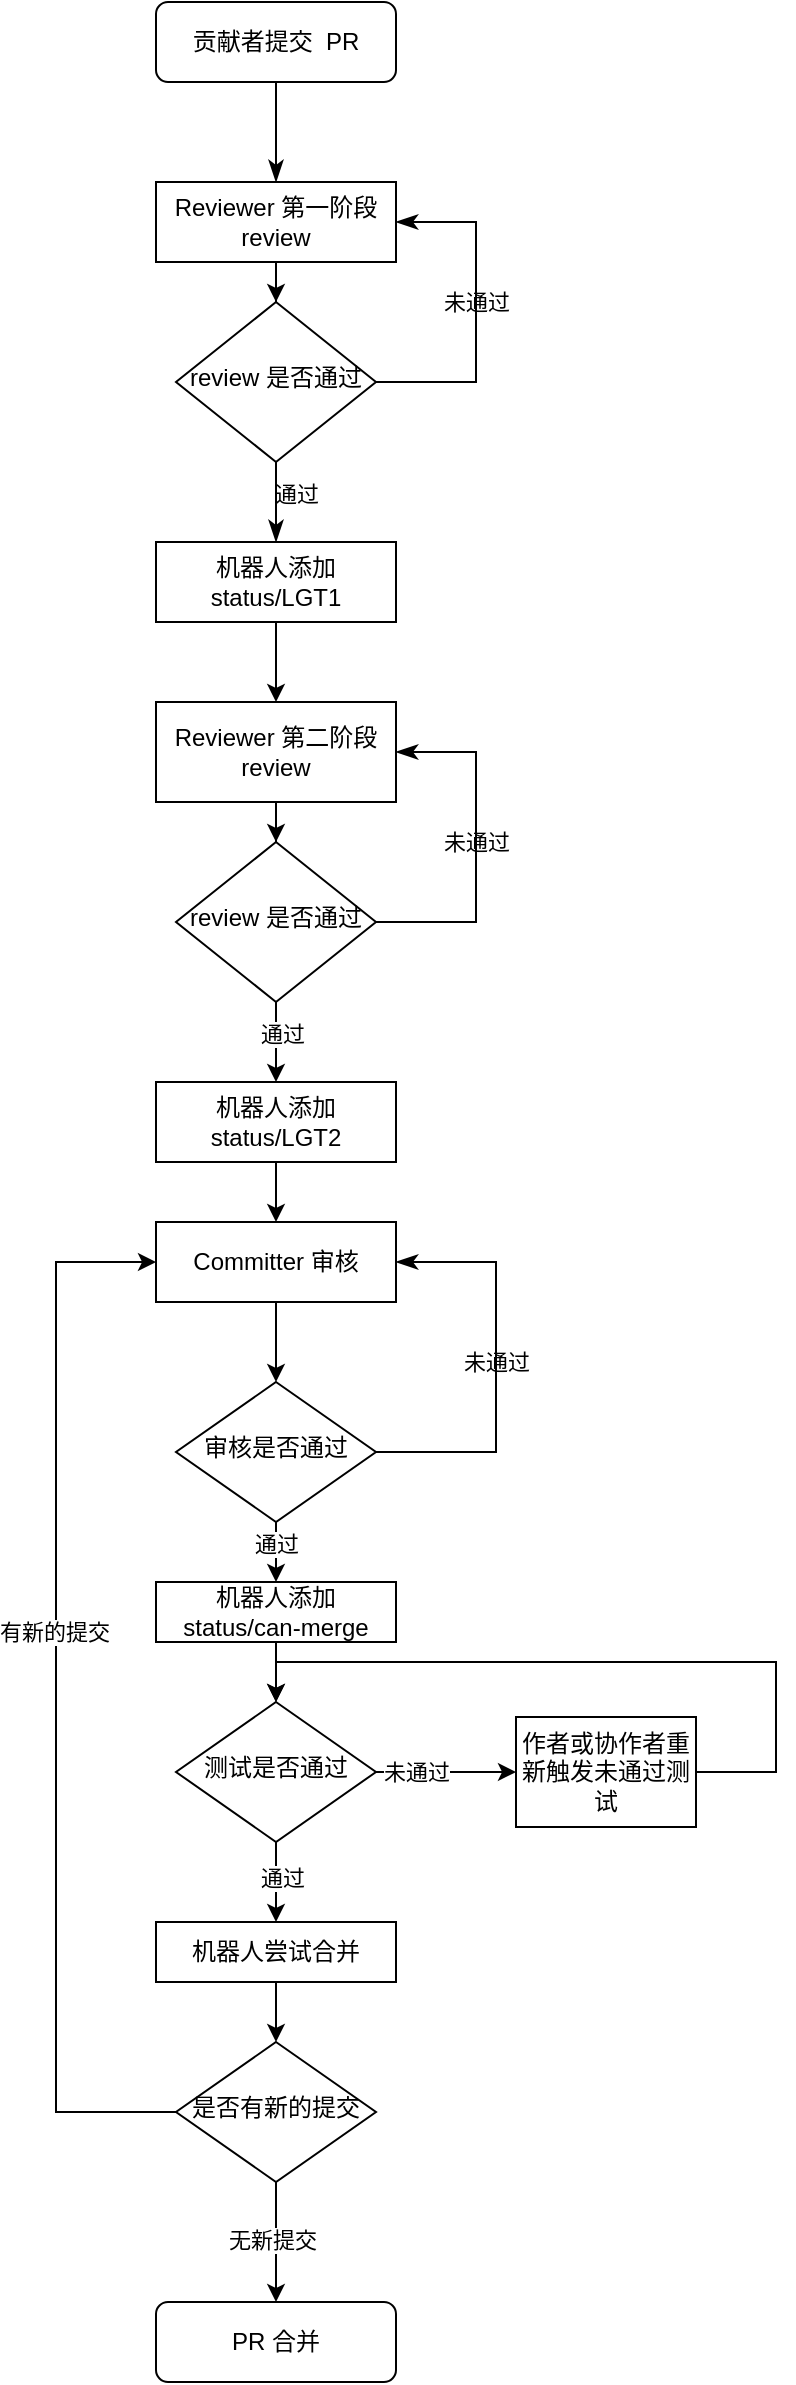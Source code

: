 <mxfile version="13.9.2" type="github">
  <diagram id="C5RBs43oDa-KdzZeNtuy" name="Page-1">
    <mxGraphModel dx="1426" dy="728" grid="1" gridSize="10" guides="1" tooltips="1" connect="1" arrows="1" fold="1" page="1" pageScale="1" pageWidth="1169" pageHeight="827" math="0" shadow="0">
      <root>
        <mxCell id="WIyWlLk6GJQsqaUBKTNV-0" />
        <mxCell id="WIyWlLk6GJQsqaUBKTNV-1" parent="WIyWlLk6GJQsqaUBKTNV-0" />
        <mxCell id="WIyWlLk6GJQsqaUBKTNV-2" value="" style="rounded=0;html=1;jettySize=auto;orthogonalLoop=1;fontSize=11;endArrow=classicThin;endFill=1;endSize=8;strokeWidth=1;shadow=0;labelBackgroundColor=none;edgeStyle=orthogonalEdgeStyle;entryX=0.5;entryY=0;entryDx=0;entryDy=0;" parent="WIyWlLk6GJQsqaUBKTNV-1" source="WIyWlLk6GJQsqaUBKTNV-3" target="LeEIv6P1fug_gj2INwmn-0" edge="1">
          <mxGeometry relative="1" as="geometry">
            <mxPoint x="220" y="170" as="targetPoint" />
          </mxGeometry>
        </mxCell>
        <mxCell id="WIyWlLk6GJQsqaUBKTNV-3" value="贡献者提交&amp;nbsp; PR" style="rounded=1;whiteSpace=wrap;html=1;fontSize=12;glass=0;strokeWidth=1;shadow=0;" parent="WIyWlLk6GJQsqaUBKTNV-1" vertex="1">
          <mxGeometry x="160" y="80" width="120" height="40" as="geometry" />
        </mxCell>
        <mxCell id="WIyWlLk6GJQsqaUBKTNV-8" value="通过" style="rounded=0;html=1;jettySize=auto;orthogonalLoop=1;fontSize=11;endArrow=classicThin;endFill=1;endSize=8;strokeWidth=1;shadow=0;labelBackgroundColor=none;edgeStyle=orthogonalEdgeStyle;entryX=0.5;entryY=0;entryDx=0;entryDy=0;" parent="WIyWlLk6GJQsqaUBKTNV-1" source="WIyWlLk6GJQsqaUBKTNV-10" target="LeEIv6P1fug_gj2INwmn-4" edge="1">
          <mxGeometry x="-0.2" y="10" relative="1" as="geometry">
            <mxPoint as="offset" />
            <mxPoint x="220" y="360" as="targetPoint" />
          </mxGeometry>
        </mxCell>
        <mxCell id="WIyWlLk6GJQsqaUBKTNV-9" value="未通过" style="edgeStyle=orthogonalEdgeStyle;rounded=0;html=1;jettySize=auto;orthogonalLoop=1;fontSize=11;endArrow=classicThin;endFill=1;endSize=8;strokeWidth=1;shadow=0;labelBackgroundColor=none;entryX=1;entryY=0.5;entryDx=0;entryDy=0;" parent="WIyWlLk6GJQsqaUBKTNV-1" source="WIyWlLk6GJQsqaUBKTNV-10" target="LeEIv6P1fug_gj2INwmn-0" edge="1">
          <mxGeometry x="0.059" relative="1" as="geometry">
            <mxPoint as="offset" />
            <mxPoint x="460" y="250" as="targetPoint" />
            <Array as="points">
              <mxPoint x="320" y="270" />
              <mxPoint x="320" y="190" />
            </Array>
          </mxGeometry>
        </mxCell>
        <mxCell id="WIyWlLk6GJQsqaUBKTNV-10" value="review 是否通过" style="rhombus;whiteSpace=wrap;html=1;shadow=0;fontFamily=Helvetica;fontSize=12;align=center;strokeWidth=1;spacing=6;spacingTop=-4;" parent="WIyWlLk6GJQsqaUBKTNV-1" vertex="1">
          <mxGeometry x="170" y="230" width="100" height="80" as="geometry" />
        </mxCell>
        <mxCell id="LeEIv6P1fug_gj2INwmn-2" style="edgeStyle=orthogonalEdgeStyle;rounded=0;orthogonalLoop=1;jettySize=auto;html=1;entryX=0.5;entryY=0;entryDx=0;entryDy=0;" edge="1" parent="WIyWlLk6GJQsqaUBKTNV-1" source="LeEIv6P1fug_gj2INwmn-0" target="WIyWlLk6GJQsqaUBKTNV-10">
          <mxGeometry relative="1" as="geometry" />
        </mxCell>
        <mxCell id="LeEIv6P1fug_gj2INwmn-0" value="Reviewer 第一阶段 review" style="rounded=0;whiteSpace=wrap;html=1;" vertex="1" parent="WIyWlLk6GJQsqaUBKTNV-1">
          <mxGeometry x="160" y="170" width="120" height="40" as="geometry" />
        </mxCell>
        <mxCell id="LeEIv6P1fug_gj2INwmn-1" style="edgeStyle=orthogonalEdgeStyle;rounded=0;orthogonalLoop=1;jettySize=auto;html=1;exitX=0.5;exitY=1;exitDx=0;exitDy=0;" edge="1" parent="WIyWlLk6GJQsqaUBKTNV-1" source="LeEIv6P1fug_gj2INwmn-0" target="LeEIv6P1fug_gj2INwmn-0">
          <mxGeometry relative="1" as="geometry" />
        </mxCell>
        <mxCell id="LeEIv6P1fug_gj2INwmn-6" value="" style="edgeStyle=orthogonalEdgeStyle;rounded=0;orthogonalLoop=1;jettySize=auto;html=1;" edge="1" parent="WIyWlLk6GJQsqaUBKTNV-1" source="LeEIv6P1fug_gj2INwmn-4" target="LeEIv6P1fug_gj2INwmn-5">
          <mxGeometry relative="1" as="geometry" />
        </mxCell>
        <mxCell id="LeEIv6P1fug_gj2INwmn-4" value="机器人添加 status/LGT1" style="rounded=0;whiteSpace=wrap;html=1;" vertex="1" parent="WIyWlLk6GJQsqaUBKTNV-1">
          <mxGeometry x="160" y="350" width="120" height="40" as="geometry" />
        </mxCell>
        <mxCell id="LeEIv6P1fug_gj2INwmn-8" style="edgeStyle=orthogonalEdgeStyle;rounded=0;orthogonalLoop=1;jettySize=auto;html=1;entryX=0.5;entryY=0;entryDx=0;entryDy=0;" edge="1" parent="WIyWlLk6GJQsqaUBKTNV-1" source="LeEIv6P1fug_gj2INwmn-5" target="LeEIv6P1fug_gj2INwmn-7">
          <mxGeometry relative="1" as="geometry" />
        </mxCell>
        <mxCell id="LeEIv6P1fug_gj2INwmn-5" value="Reviewer 第二阶段 review" style="whiteSpace=wrap;html=1;rounded=0;" vertex="1" parent="WIyWlLk6GJQsqaUBKTNV-1">
          <mxGeometry x="160" y="430" width="120" height="50" as="geometry" />
        </mxCell>
        <mxCell id="LeEIv6P1fug_gj2INwmn-11" style="edgeStyle=orthogonalEdgeStyle;rounded=0;orthogonalLoop=1;jettySize=auto;html=1;entryX=0.5;entryY=0;entryDx=0;entryDy=0;" edge="1" parent="WIyWlLk6GJQsqaUBKTNV-1" source="LeEIv6P1fug_gj2INwmn-7" target="LeEIv6P1fug_gj2INwmn-10">
          <mxGeometry relative="1" as="geometry" />
        </mxCell>
        <mxCell id="LeEIv6P1fug_gj2INwmn-12" value="通过" style="edgeLabel;html=1;align=center;verticalAlign=middle;resizable=0;points=[];" vertex="1" connectable="0" parent="LeEIv6P1fug_gj2INwmn-11">
          <mxGeometry x="-0.2" y="3" relative="1" as="geometry">
            <mxPoint as="offset" />
          </mxGeometry>
        </mxCell>
        <mxCell id="LeEIv6P1fug_gj2INwmn-7" value="review 是否通过" style="rhombus;whiteSpace=wrap;html=1;shadow=0;fontFamily=Helvetica;fontSize=12;align=center;strokeWidth=1;spacing=6;spacingTop=-4;" vertex="1" parent="WIyWlLk6GJQsqaUBKTNV-1">
          <mxGeometry x="170" y="500" width="100" height="80" as="geometry" />
        </mxCell>
        <mxCell id="LeEIv6P1fug_gj2INwmn-9" value="未通过" style="edgeStyle=orthogonalEdgeStyle;rounded=0;html=1;jettySize=auto;orthogonalLoop=1;fontSize=11;endArrow=classicThin;endFill=1;endSize=8;strokeWidth=1;shadow=0;labelBackgroundColor=none;entryX=1;entryY=0.5;entryDx=0;entryDy=0;exitX=1;exitY=0.5;exitDx=0;exitDy=0;" edge="1" parent="WIyWlLk6GJQsqaUBKTNV-1" source="LeEIv6P1fug_gj2INwmn-7" target="LeEIv6P1fug_gj2INwmn-5">
          <mxGeometry x="0.029" relative="1" as="geometry">
            <mxPoint as="offset" />
            <mxPoint x="270" y="540" as="sourcePoint" />
            <mxPoint x="280" y="460" as="targetPoint" />
            <Array as="points">
              <mxPoint x="320" y="540" />
              <mxPoint x="320" y="455" />
            </Array>
          </mxGeometry>
        </mxCell>
        <mxCell id="LeEIv6P1fug_gj2INwmn-14" value="" style="edgeStyle=orthogonalEdgeStyle;rounded=0;orthogonalLoop=1;jettySize=auto;html=1;entryX=0.5;entryY=0;entryDx=0;entryDy=0;" edge="1" parent="WIyWlLk6GJQsqaUBKTNV-1" source="LeEIv6P1fug_gj2INwmn-10" target="LeEIv6P1fug_gj2INwmn-13">
          <mxGeometry relative="1" as="geometry">
            <mxPoint x="220" y="700" as="targetPoint" />
          </mxGeometry>
        </mxCell>
        <mxCell id="LeEIv6P1fug_gj2INwmn-10" value="机器人添加 status/LGT2" style="rounded=0;whiteSpace=wrap;html=1;" vertex="1" parent="WIyWlLk6GJQsqaUBKTNV-1">
          <mxGeometry x="160" y="620" width="120" height="40" as="geometry" />
        </mxCell>
        <mxCell id="LeEIv6P1fug_gj2INwmn-16" value="" style="edgeStyle=orthogonalEdgeStyle;rounded=0;orthogonalLoop=1;jettySize=auto;html=1;" edge="1" parent="WIyWlLk6GJQsqaUBKTNV-1" source="LeEIv6P1fug_gj2INwmn-13" target="LeEIv6P1fug_gj2INwmn-15">
          <mxGeometry relative="1" as="geometry" />
        </mxCell>
        <mxCell id="LeEIv6P1fug_gj2INwmn-13" value="Committer 审核" style="whiteSpace=wrap;html=1;rounded=0;" vertex="1" parent="WIyWlLk6GJQsqaUBKTNV-1">
          <mxGeometry x="160" y="690" width="120" height="40" as="geometry" />
        </mxCell>
        <mxCell id="LeEIv6P1fug_gj2INwmn-19" value="" style="edgeStyle=orthogonalEdgeStyle;rounded=0;orthogonalLoop=1;jettySize=auto;html=1;" edge="1" parent="WIyWlLk6GJQsqaUBKTNV-1" source="LeEIv6P1fug_gj2INwmn-15" target="LeEIv6P1fug_gj2INwmn-18">
          <mxGeometry relative="1" as="geometry" />
        </mxCell>
        <mxCell id="LeEIv6P1fug_gj2INwmn-20" value="通过" style="edgeLabel;html=1;align=center;verticalAlign=middle;resizable=0;points=[];" vertex="1" connectable="0" parent="LeEIv6P1fug_gj2INwmn-19">
          <mxGeometry x="0.24" relative="1" as="geometry">
            <mxPoint as="offset" />
          </mxGeometry>
        </mxCell>
        <mxCell id="LeEIv6P1fug_gj2INwmn-15" value="审核是否通过" style="rhombus;whiteSpace=wrap;html=1;shadow=0;fontFamily=Helvetica;fontSize=12;align=center;strokeWidth=1;spacing=6;spacingTop=-4;" vertex="1" parent="WIyWlLk6GJQsqaUBKTNV-1">
          <mxGeometry x="170" y="770" width="100" height="70" as="geometry" />
        </mxCell>
        <mxCell id="LeEIv6P1fug_gj2INwmn-17" value="未通过" style="edgeStyle=orthogonalEdgeStyle;rounded=0;html=1;jettySize=auto;orthogonalLoop=1;fontSize=11;endArrow=classicThin;endFill=1;endSize=8;strokeWidth=1;shadow=0;labelBackgroundColor=none;entryX=1;entryY=0.5;entryDx=0;entryDy=0;exitX=1;exitY=0.5;exitDx=0;exitDy=0;" edge="1" parent="WIyWlLk6GJQsqaUBKTNV-1" source="LeEIv6P1fug_gj2INwmn-15" target="LeEIv6P1fug_gj2INwmn-13">
          <mxGeometry x="0.029" relative="1" as="geometry">
            <mxPoint as="offset" />
            <mxPoint x="280" y="815" as="sourcePoint" />
            <mxPoint x="290" y="730" as="targetPoint" />
            <Array as="points">
              <mxPoint x="330" y="805" />
              <mxPoint x="330" y="710" />
            </Array>
          </mxGeometry>
        </mxCell>
        <mxCell id="LeEIv6P1fug_gj2INwmn-22" value="" style="edgeStyle=orthogonalEdgeStyle;rounded=0;orthogonalLoop=1;jettySize=auto;html=1;" edge="1" parent="WIyWlLk6GJQsqaUBKTNV-1" source="LeEIv6P1fug_gj2INwmn-18" target="LeEIv6P1fug_gj2INwmn-21">
          <mxGeometry relative="1" as="geometry" />
        </mxCell>
        <mxCell id="LeEIv6P1fug_gj2INwmn-18" value="机器人添加 status/can-merge" style="rounded=0;whiteSpace=wrap;html=1;" vertex="1" parent="WIyWlLk6GJQsqaUBKTNV-1">
          <mxGeometry x="160" y="870" width="120" height="30" as="geometry" />
        </mxCell>
        <mxCell id="LeEIv6P1fug_gj2INwmn-26" style="edgeStyle=orthogonalEdgeStyle;rounded=0;orthogonalLoop=1;jettySize=auto;html=1;entryX=0;entryY=0.5;entryDx=0;entryDy=0;" edge="1" parent="WIyWlLk6GJQsqaUBKTNV-1" source="LeEIv6P1fug_gj2INwmn-21" target="LeEIv6P1fug_gj2INwmn-24">
          <mxGeometry relative="1" as="geometry" />
        </mxCell>
        <mxCell id="LeEIv6P1fug_gj2INwmn-32" value="未通过" style="edgeLabel;html=1;align=center;verticalAlign=middle;resizable=0;points=[];" vertex="1" connectable="0" parent="LeEIv6P1fug_gj2INwmn-26">
          <mxGeometry x="-0.429" relative="1" as="geometry">
            <mxPoint as="offset" />
          </mxGeometry>
        </mxCell>
        <mxCell id="LeEIv6P1fug_gj2INwmn-30" style="edgeStyle=orthogonalEdgeStyle;rounded=0;orthogonalLoop=1;jettySize=auto;html=1;entryX=0.5;entryY=0;entryDx=0;entryDy=0;" edge="1" parent="WIyWlLk6GJQsqaUBKTNV-1" source="LeEIv6P1fug_gj2INwmn-21" target="LeEIv6P1fug_gj2INwmn-33">
          <mxGeometry relative="1" as="geometry">
            <mxPoint x="220" y="1040" as="targetPoint" />
          </mxGeometry>
        </mxCell>
        <mxCell id="LeEIv6P1fug_gj2INwmn-31" value="通过" style="edgeLabel;html=1;align=center;verticalAlign=middle;resizable=0;points=[];" vertex="1" connectable="0" parent="LeEIv6P1fug_gj2INwmn-30">
          <mxGeometry x="0.2" y="-7" relative="1" as="geometry">
            <mxPoint x="10" y="-6" as="offset" />
          </mxGeometry>
        </mxCell>
        <mxCell id="LeEIv6P1fug_gj2INwmn-21" value="测试是否通过" style="rhombus;whiteSpace=wrap;html=1;shadow=0;fontFamily=Helvetica;fontSize=12;align=center;strokeWidth=1;spacing=6;spacingTop=-4;" vertex="1" parent="WIyWlLk6GJQsqaUBKTNV-1">
          <mxGeometry x="170" y="930" width="100" height="70" as="geometry" />
        </mxCell>
        <mxCell id="LeEIv6P1fug_gj2INwmn-28" style="edgeStyle=orthogonalEdgeStyle;rounded=0;orthogonalLoop=1;jettySize=auto;html=1;" edge="1" parent="WIyWlLk6GJQsqaUBKTNV-1" source="LeEIv6P1fug_gj2INwmn-24" target="LeEIv6P1fug_gj2INwmn-21">
          <mxGeometry relative="1" as="geometry">
            <mxPoint x="490" y="880" as="targetPoint" />
            <Array as="points">
              <mxPoint x="470" y="965" />
              <mxPoint x="470" y="910" />
              <mxPoint x="220" y="910" />
            </Array>
          </mxGeometry>
        </mxCell>
        <mxCell id="LeEIv6P1fug_gj2INwmn-24" value="作者或协作者重新触发未通过测试" style="whiteSpace=wrap;html=1;rounded=0;" vertex="1" parent="WIyWlLk6GJQsqaUBKTNV-1">
          <mxGeometry x="340" y="937.5" width="90" height="55" as="geometry" />
        </mxCell>
        <mxCell id="LeEIv6P1fug_gj2INwmn-29" style="edgeStyle=orthogonalEdgeStyle;rounded=0;orthogonalLoop=1;jettySize=auto;html=1;exitX=0.5;exitY=1;exitDx=0;exitDy=0;" edge="1" parent="WIyWlLk6GJQsqaUBKTNV-1" source="LeEIv6P1fug_gj2INwmn-21" target="LeEIv6P1fug_gj2INwmn-21">
          <mxGeometry relative="1" as="geometry" />
        </mxCell>
        <mxCell id="LeEIv6P1fug_gj2INwmn-34" style="edgeStyle=orthogonalEdgeStyle;rounded=0;orthogonalLoop=1;jettySize=auto;html=1;entryX=0.5;entryY=0;entryDx=0;entryDy=0;" edge="1" parent="WIyWlLk6GJQsqaUBKTNV-1" source="LeEIv6P1fug_gj2INwmn-33" target="LeEIv6P1fug_gj2INwmn-35">
          <mxGeometry relative="1" as="geometry">
            <mxPoint x="220" y="1100" as="targetPoint" />
          </mxGeometry>
        </mxCell>
        <mxCell id="LeEIv6P1fug_gj2INwmn-33" value="机器人尝试合并" style="rounded=0;whiteSpace=wrap;html=1;" vertex="1" parent="WIyWlLk6GJQsqaUBKTNV-1">
          <mxGeometry x="160" y="1040" width="120" height="30" as="geometry" />
        </mxCell>
        <mxCell id="LeEIv6P1fug_gj2INwmn-36" style="edgeStyle=orthogonalEdgeStyle;rounded=0;orthogonalLoop=1;jettySize=auto;html=1;exitX=0;exitY=0.5;exitDx=0;exitDy=0;entryX=0;entryY=0.5;entryDx=0;entryDy=0;" edge="1" parent="WIyWlLk6GJQsqaUBKTNV-1" source="LeEIv6P1fug_gj2INwmn-35" target="LeEIv6P1fug_gj2INwmn-13">
          <mxGeometry relative="1" as="geometry">
            <mxPoint x="40" y="710" as="targetPoint" />
            <Array as="points">
              <mxPoint x="110" y="1135" />
              <mxPoint x="110" y="710" />
            </Array>
          </mxGeometry>
        </mxCell>
        <mxCell id="LeEIv6P1fug_gj2INwmn-37" value="有新的提交" style="edgeLabel;html=1;align=center;verticalAlign=middle;resizable=0;points=[];" vertex="1" connectable="0" parent="LeEIv6P1fug_gj2INwmn-36">
          <mxGeometry x="0.124" y="1" relative="1" as="geometry">
            <mxPoint as="offset" />
          </mxGeometry>
        </mxCell>
        <mxCell id="LeEIv6P1fug_gj2INwmn-38" style="edgeStyle=orthogonalEdgeStyle;rounded=0;orthogonalLoop=1;jettySize=auto;html=1;entryX=0.5;entryY=0;entryDx=0;entryDy=0;" edge="1" parent="WIyWlLk6GJQsqaUBKTNV-1" source="LeEIv6P1fug_gj2INwmn-35" target="LeEIv6P1fug_gj2INwmn-40">
          <mxGeometry relative="1" as="geometry">
            <mxPoint x="220" y="1220" as="targetPoint" />
            <Array as="points" />
          </mxGeometry>
        </mxCell>
        <mxCell id="LeEIv6P1fug_gj2INwmn-39" value="无新提交" style="edgeLabel;html=1;align=center;verticalAlign=middle;resizable=0;points=[];" vertex="1" connectable="0" parent="LeEIv6P1fug_gj2INwmn-38">
          <mxGeometry x="-0.04" y="-2" relative="1" as="geometry">
            <mxPoint as="offset" />
          </mxGeometry>
        </mxCell>
        <mxCell id="LeEIv6P1fug_gj2INwmn-35" value="是否有新的提交" style="rhombus;whiteSpace=wrap;html=1;shadow=0;fontFamily=Helvetica;fontSize=12;align=center;strokeWidth=1;spacing=6;spacingTop=-4;" vertex="1" parent="WIyWlLk6GJQsqaUBKTNV-1">
          <mxGeometry x="170" y="1100" width="100" height="70" as="geometry" />
        </mxCell>
        <mxCell id="LeEIv6P1fug_gj2INwmn-40" value="PR 合并" style="rounded=1;whiteSpace=wrap;html=1;fontSize=12;glass=0;strokeWidth=1;shadow=0;" vertex="1" parent="WIyWlLk6GJQsqaUBKTNV-1">
          <mxGeometry x="160" y="1230" width="120" height="40" as="geometry" />
        </mxCell>
      </root>
    </mxGraphModel>
  </diagram>
</mxfile>
